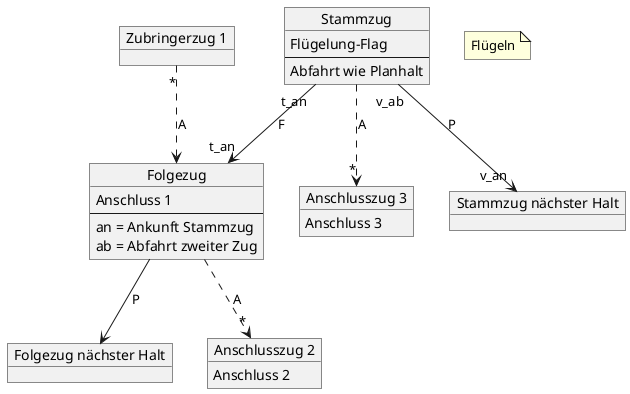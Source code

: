 @startuml
'https://plantuml.com/object-diagram

object Stammzug {
    Flügelung-Flag
    --
    Abfahrt wie Planhalt
}

object "Stammzug nächster Halt" as StammzugSucc

object Folgezug {
    Anschluss 1
    --
    an = Ankunft Stammzug
    ab = Abfahrt zweiter Zug
}
'Ankunftszeiten der beiden Züge sind gleich

object "Folgezug nächster Halt" as FolgezugSucc

object "Zubringerzug 1" as A1

object "Anschlusszug 2" as A2 {
Anschluss 2
}

object "Anschlusszug 3" as A3 {
Anschluss 3
}

Stammzug "t_an" --> "t_an" Folgezug: F
Stammzug "v_ab" --> "v_an" StammzugSucc: P
Folgezug --> FolgezugSucc: P

A1 "*" -[dashed]-> Folgezug: A
Folgezug -[dashed]-> "*" A2: A
Stammzug -[dashed]-> "*" A3: A

note "Flügeln" as N1

@enduml
